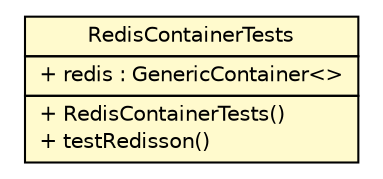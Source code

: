 #!/usr/local/bin/dot
#
# Class diagram 
# Generated by UMLGraph version R5_6-24-gf6e263 (http://www.umlgraph.org/)
#

digraph G {
	edge [fontname="Helvetica",fontsize=10,labelfontname="Helvetica",labelfontsize=10];
	node [fontname="Helvetica",fontsize=10,shape=plaintext];
	nodesep=0.25;
	ranksep=0.5;
	// test.top.infra.test.containers.RedisContainerTests
	c3 [label=<<table title="test.top.infra.test.containers.RedisContainerTests" border="0" cellborder="1" cellspacing="0" cellpadding="2" port="p" bgcolor="lemonChiffon" href="./RedisContainerTests.html">
		<tr><td><table border="0" cellspacing="0" cellpadding="1">
<tr><td align="center" balign="center"> RedisContainerTests </td></tr>
		</table></td></tr>
		<tr><td><table border="0" cellspacing="0" cellpadding="1">
<tr><td align="left" balign="left"> + redis : GenericContainer&lt;&gt; </td></tr>
		</table></td></tr>
		<tr><td><table border="0" cellspacing="0" cellpadding="1">
<tr><td align="left" balign="left"> + RedisContainerTests() </td></tr>
<tr><td align="left" balign="left"> + testRedisson() </td></tr>
		</table></td></tr>
		</table>>, URL="./RedisContainerTests.html", fontname="Helvetica", fontcolor="black", fontsize=10.0];
}

